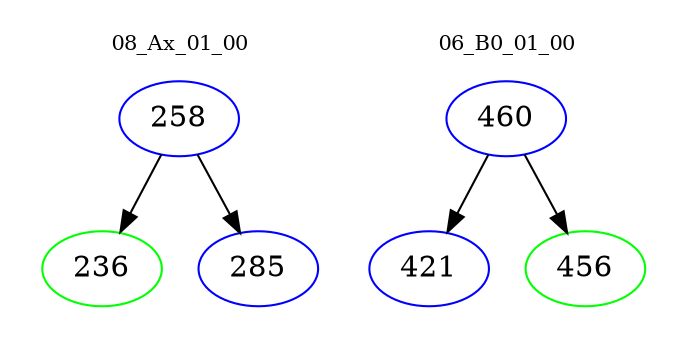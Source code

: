 digraph{
subgraph cluster_0 {
color = white
label = "08_Ax_01_00";
fontsize=10;
T0_258 [label="258", color="blue"]
T0_258 -> T0_236 [color="black"]
T0_236 [label="236", color="green"]
T0_258 -> T0_285 [color="black"]
T0_285 [label="285", color="blue"]
}
subgraph cluster_1 {
color = white
label = "06_B0_01_00";
fontsize=10;
T1_460 [label="460", color="blue"]
T1_460 -> T1_421 [color="black"]
T1_421 [label="421", color="blue"]
T1_460 -> T1_456 [color="black"]
T1_456 [label="456", color="green"]
}
}
